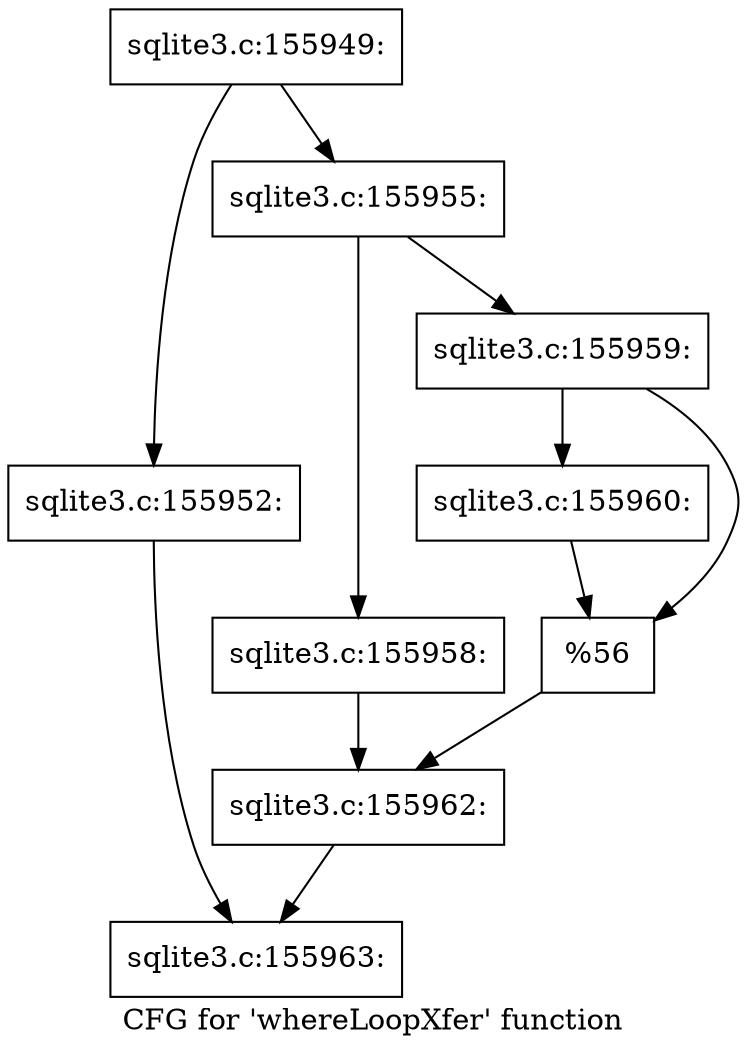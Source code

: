 digraph "CFG for 'whereLoopXfer' function" {
	label="CFG for 'whereLoopXfer' function";

	Node0x55c0f974ede0 [shape=record,label="{sqlite3.c:155949:}"];
	Node0x55c0f974ede0 -> Node0x55c0f6645670;
	Node0x55c0f974ede0 -> Node0x55c0f97507f0;
	Node0x55c0f6645670 [shape=record,label="{sqlite3.c:155952:}"];
	Node0x55c0f6645670 -> Node0x55c0f974ef60;
	Node0x55c0f97507f0 [shape=record,label="{sqlite3.c:155955:}"];
	Node0x55c0f97507f0 -> Node0x55c0f9751dd0;
	Node0x55c0f97507f0 -> Node0x55c0f9751e70;
	Node0x55c0f9751dd0 [shape=record,label="{sqlite3.c:155958:}"];
	Node0x55c0f9751dd0 -> Node0x55c0f9751e20;
	Node0x55c0f9751e70 [shape=record,label="{sqlite3.c:155959:}"];
	Node0x55c0f9751e70 -> Node0x55c0f97529e0;
	Node0x55c0f9751e70 -> Node0x55c0f9752a30;
	Node0x55c0f97529e0 [shape=record,label="{sqlite3.c:155960:}"];
	Node0x55c0f97529e0 -> Node0x55c0f9752a30;
	Node0x55c0f9752a30 [shape=record,label="{%56}"];
	Node0x55c0f9752a30 -> Node0x55c0f9751e20;
	Node0x55c0f9751e20 [shape=record,label="{sqlite3.c:155962:}"];
	Node0x55c0f9751e20 -> Node0x55c0f974ef60;
	Node0x55c0f974ef60 [shape=record,label="{sqlite3.c:155963:}"];
}
